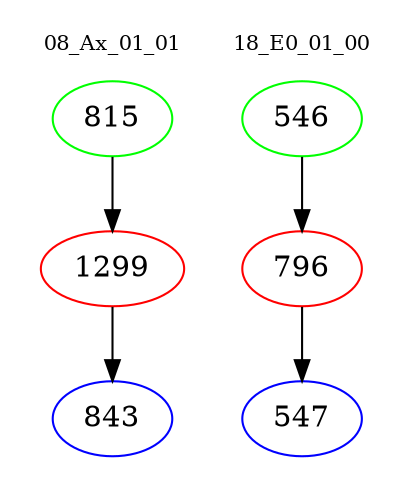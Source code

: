 digraph{
subgraph cluster_0 {
color = white
label = "08_Ax_01_01";
fontsize=10;
T0_815 [label="815", color="green"]
T0_815 -> T0_1299 [color="black"]
T0_1299 [label="1299", color="red"]
T0_1299 -> T0_843 [color="black"]
T0_843 [label="843", color="blue"]
}
subgraph cluster_1 {
color = white
label = "18_E0_01_00";
fontsize=10;
T1_546 [label="546", color="green"]
T1_546 -> T1_796 [color="black"]
T1_796 [label="796", color="red"]
T1_796 -> T1_547 [color="black"]
T1_547 [label="547", color="blue"]
}
}
